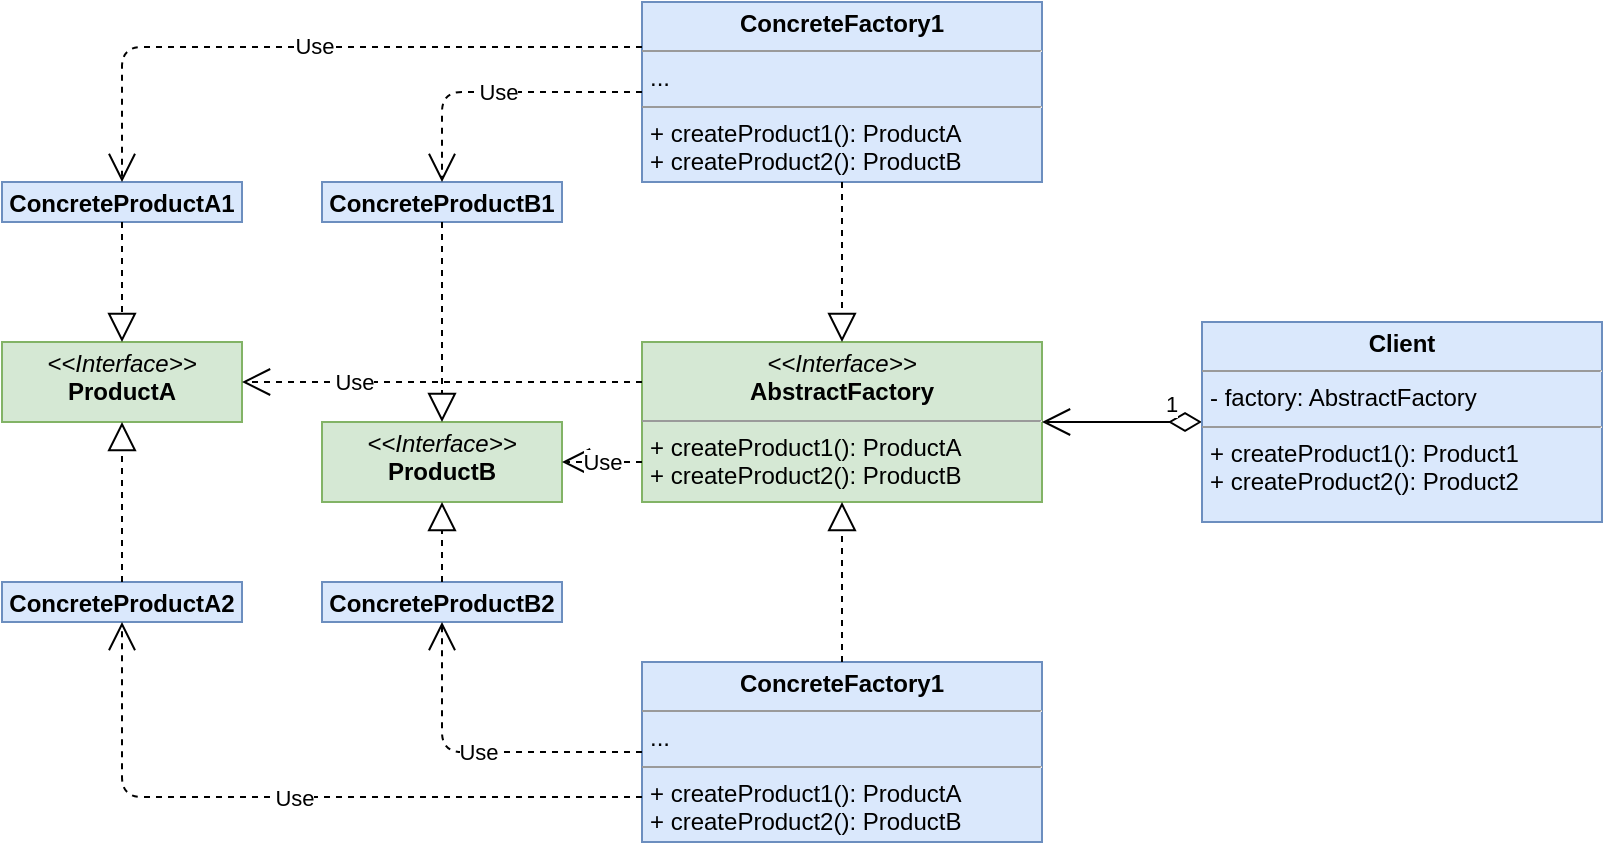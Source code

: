 <mxfile version="13.3.9" type="device"><diagram id="xpNCEllNsQLDVbC8731S" name="Page-1"><mxGraphModel dx="1185" dy="685" grid="1" gridSize="10" guides="1" tooltips="1" connect="1" arrows="1" fold="1" page="1" pageScale="1" pageWidth="827" pageHeight="1169" math="0" shadow="0"><root><mxCell id="0"/><mxCell id="1" parent="0"/><mxCell id="zF5KzYK_4i-QdYbRNpKV-1" value="&lt;p style=&quot;margin: 0px ; margin-top: 4px ; text-align: center&quot;&gt;&lt;i&gt;&amp;lt;&amp;lt;Interface&amp;gt;&amp;gt;&lt;/i&gt;&lt;br&gt;&lt;b&gt;ProductA&lt;/b&gt;&lt;/p&gt;&lt;p style=&quot;margin: 0px ; margin-left: 4px&quot;&gt;&lt;br&gt;&lt;/p&gt;" style="verticalAlign=top;align=left;overflow=fill;fontSize=12;fontFamily=Helvetica;html=1;fillColor=#d5e8d4;strokeColor=#82b366;" vertex="1" parent="1"><mxGeometry x="14" y="190" width="120" height="40" as="geometry"/></mxCell><mxCell id="zF5KzYK_4i-QdYbRNpKV-2" value="&lt;p style=&quot;margin: 0px ; margin-top: 4px ; text-align: center&quot;&gt;&lt;i&gt;&amp;lt;&amp;lt;Interface&amp;gt;&amp;gt;&lt;/i&gt;&lt;br&gt;&lt;b&gt;AbstractFactory&lt;/b&gt;&lt;/p&gt;&lt;hr size=&quot;1&quot;&gt;&lt;p style=&quot;margin: 0px ; margin-left: 4px&quot;&gt;&lt;/p&gt;&lt;p style=&quot;margin: 0px ; margin-left: 4px&quot;&gt;+ createProduct1(): ProductA&lt;br&gt;+ createProduct2(): ProductB&lt;/p&gt;" style="verticalAlign=top;align=left;overflow=fill;fontSize=12;fontFamily=Helvetica;html=1;fillColor=#d5e8d4;strokeColor=#82b366;" vertex="1" parent="1"><mxGeometry x="334" y="190" width="200" height="80" as="geometry"/></mxCell><mxCell id="zF5KzYK_4i-QdYbRNpKV-4" value="&lt;p style=&quot;margin: 0px ; margin-top: 4px ; text-align: center&quot;&gt;&lt;b&gt;ConcreteFactory1&lt;/b&gt;&lt;/p&gt;&lt;hr size=&quot;1&quot;&gt;&lt;p style=&quot;margin: 0px ; margin-left: 4px&quot;&gt;...&lt;/p&gt;&lt;hr size=&quot;1&quot;&gt;&lt;p style=&quot;margin: 0px ; margin-left: 4px&quot;&gt;+ createProduct1(): ProductA&lt;br&gt;+ createProduct2(): ProductB&lt;br&gt;&lt;/p&gt;" style="verticalAlign=top;align=left;overflow=fill;fontSize=12;fontFamily=Helvetica;html=1;fillColor=#dae8fc;strokeColor=#6c8ebf;" vertex="1" parent="1"><mxGeometry x="334" y="20" width="200" height="90" as="geometry"/></mxCell><mxCell id="zF5KzYK_4i-QdYbRNpKV-5" value="" style="endArrow=block;dashed=1;endFill=0;endSize=12;html=1;entryX=0.5;entryY=0;entryDx=0;entryDy=0;exitX=0.5;exitY=1;exitDx=0;exitDy=0;" edge="1" parent="1" source="zF5KzYK_4i-QdYbRNpKV-4" target="zF5KzYK_4i-QdYbRNpKV-2"><mxGeometry width="160" relative="1" as="geometry"><mxPoint x="464" y="160" as="sourcePoint"/><mxPoint x="674" y="200" as="targetPoint"/></mxGeometry></mxCell><mxCell id="zF5KzYK_4i-QdYbRNpKV-6" value="&lt;p style=&quot;margin: 0px ; margin-top: 4px ; text-align: center&quot;&gt;&lt;b&gt;ConcreteFactory1&lt;/b&gt;&lt;/p&gt;&lt;hr size=&quot;1&quot;&gt;&lt;p style=&quot;margin: 0px ; margin-left: 4px&quot;&gt;...&lt;/p&gt;&lt;hr size=&quot;1&quot;&gt;&lt;p style=&quot;margin: 0px ; margin-left: 4px&quot;&gt;+ createProduct1(): ProductA&lt;br&gt;+ createProduct2(): ProductB&lt;br&gt;&lt;/p&gt;" style="verticalAlign=top;align=left;overflow=fill;fontSize=12;fontFamily=Helvetica;html=1;fillColor=#dae8fc;strokeColor=#6c8ebf;" vertex="1" parent="1"><mxGeometry x="334" y="350" width="200" height="90" as="geometry"/></mxCell><mxCell id="zF5KzYK_4i-QdYbRNpKV-7" value="" style="endArrow=block;dashed=1;endFill=0;endSize=12;html=1;entryX=0.5;entryY=1;entryDx=0;entryDy=0;exitX=0.5;exitY=0;exitDx=0;exitDy=0;" edge="1" parent="1" source="zF5KzYK_4i-QdYbRNpKV-6" target="zF5KzYK_4i-QdYbRNpKV-2"><mxGeometry width="160" relative="1" as="geometry"><mxPoint x="574" y="300" as="sourcePoint"/><mxPoint x="574" y="350" as="targetPoint"/></mxGeometry></mxCell><mxCell id="zF5KzYK_4i-QdYbRNpKV-10" value="1" style="endArrow=open;html=1;endSize=12;startArrow=diamondThin;startSize=14;startFill=0;align=left;verticalAlign=bottom;exitX=0;exitY=0.5;exitDx=0;exitDy=0;entryX=1;entryY=0.5;entryDx=0;entryDy=0;" edge="1" parent="1" source="zF5KzYK_4i-QdYbRNpKV-11" target="zF5KzYK_4i-QdYbRNpKV-2"><mxGeometry x="-0.5" relative="1" as="geometry"><mxPoint x="614" y="230" as="sourcePoint"/><mxPoint x="584" y="340" as="targetPoint"/><mxPoint as="offset"/></mxGeometry></mxCell><mxCell id="zF5KzYK_4i-QdYbRNpKV-11" value="&lt;p style=&quot;margin: 0px ; margin-top: 4px ; text-align: center&quot;&gt;&lt;b&gt;Client&lt;/b&gt;&lt;br&gt;&lt;/p&gt;&lt;hr size=&quot;1&quot;&gt;&lt;p style=&quot;margin: 0px ; margin-left: 4px&quot;&gt;- factory: AbstractFactory&lt;/p&gt;&lt;hr size=&quot;1&quot;&gt;&lt;p style=&quot;margin: 0px ; margin-left: 4px&quot;&gt;+ createProduct1(): Product1&lt;br&gt;+ createProduct2(): Product2&lt;br&gt;&lt;/p&gt;" style="verticalAlign=top;align=left;overflow=fill;fontSize=12;fontFamily=Helvetica;html=1;fillColor=#dae8fc;strokeColor=#6c8ebf;" vertex="1" parent="1"><mxGeometry x="614" y="180" width="200" height="100" as="geometry"/></mxCell><mxCell id="zF5KzYK_4i-QdYbRNpKV-15" value="&lt;p style=&quot;margin: 0px ; margin-top: 4px ; text-align: center&quot;&gt;&lt;i&gt;&amp;lt;&amp;lt;Interface&amp;gt;&amp;gt;&lt;/i&gt;&lt;br&gt;&lt;b&gt;ProductB&lt;/b&gt;&lt;/p&gt;&lt;p style=&quot;margin: 0px ; margin-left: 4px&quot;&gt;&lt;br&gt;&lt;/p&gt;" style="verticalAlign=top;align=left;overflow=fill;fontSize=12;fontFamily=Helvetica;html=1;fillColor=#d5e8d4;strokeColor=#82b366;" vertex="1" parent="1"><mxGeometry x="174" y="230" width="120" height="40" as="geometry"/></mxCell><mxCell id="zF5KzYK_4i-QdYbRNpKV-16" value="Use" style="endArrow=open;endSize=12;dashed=1;html=1;exitX=0;exitY=0.75;exitDx=0;exitDy=0;entryX=1;entryY=0.5;entryDx=0;entryDy=0;" edge="1" parent="1" source="zF5KzYK_4i-QdYbRNpKV-2" target="zF5KzYK_4i-QdYbRNpKV-15"><mxGeometry width="160" relative="1" as="geometry"><mxPoint x="214" y="160" as="sourcePoint"/><mxPoint x="374" y="160" as="targetPoint"/></mxGeometry></mxCell><mxCell id="zF5KzYK_4i-QdYbRNpKV-19" value="Use" style="endArrow=open;endSize=12;dashed=1;html=1;exitX=0;exitY=0.25;exitDx=0;exitDy=0;entryX=1;entryY=0.5;entryDx=0;entryDy=0;labelBorderColor=none;jumpStyle=none;" edge="1" parent="1" source="zF5KzYK_4i-QdYbRNpKV-2" target="zF5KzYK_4i-QdYbRNpKV-1"><mxGeometry x="0.44" width="160" relative="1" as="geometry"><mxPoint x="244" y="230" as="sourcePoint"/><mxPoint x="404" y="230" as="targetPoint"/><mxPoint as="offset"/></mxGeometry></mxCell><mxCell id="zF5KzYK_4i-QdYbRNpKV-22" value="&lt;p style=&quot;margin: 4px 0px 0px&quot;&gt;&lt;b&gt;ConcreteProductB1&lt;/b&gt;&lt;br&gt;&lt;/p&gt;" style="verticalAlign=middle;align=center;overflow=fill;fontSize=12;fontFamily=Helvetica;html=1;fillColor=#dae8fc;strokeColor=#6c8ebf;" vertex="1" parent="1"><mxGeometry x="174" y="110" width="120" height="20" as="geometry"/></mxCell><mxCell id="zF5KzYK_4i-QdYbRNpKV-23" value="&lt;p style=&quot;margin: 0px ; margin-top: 4px ; text-align: center&quot;&gt;&lt;b&gt;ConcreteProductA1&lt;/b&gt;&lt;/p&gt;" style="verticalAlign=top;align=left;overflow=fill;fontSize=12;fontFamily=Helvetica;html=1;fillColor=#dae8fc;strokeColor=#6c8ebf;" vertex="1" parent="1"><mxGeometry x="14" y="110" width="120" height="20" as="geometry"/></mxCell><mxCell id="zF5KzYK_4i-QdYbRNpKV-25" value="&lt;p style=&quot;margin: 4px 0px 0px&quot;&gt;&lt;b&gt;ConcreteProductB2&lt;/b&gt;&lt;br&gt;&lt;/p&gt;" style="verticalAlign=middle;align=center;overflow=fill;fontSize=12;fontFamily=Helvetica;html=1;fillColor=#dae8fc;strokeColor=#6c8ebf;" vertex="1" parent="1"><mxGeometry x="174" y="310" width="120" height="20" as="geometry"/></mxCell><mxCell id="zF5KzYK_4i-QdYbRNpKV-26" value="&lt;p style=&quot;margin: 0px ; margin-top: 4px ; text-align: center&quot;&gt;&lt;b&gt;ConcreteProductA2&lt;/b&gt;&lt;/p&gt;" style="verticalAlign=top;align=left;overflow=fill;fontSize=12;fontFamily=Helvetica;html=1;fillColor=#dae8fc;strokeColor=#6c8ebf;" vertex="1" parent="1"><mxGeometry x="14" y="310" width="120" height="20" as="geometry"/></mxCell><mxCell id="zF5KzYK_4i-QdYbRNpKV-27" value="Use" style="endArrow=open;endSize=12;dashed=1;html=1;entryX=0.5;entryY=1;entryDx=0;entryDy=0;exitX=0;exitY=0.5;exitDx=0;exitDy=0;edgeStyle=orthogonalEdgeStyle;" edge="1" parent="1" source="zF5KzYK_4i-QdYbRNpKV-6" target="zF5KzYK_4i-QdYbRNpKV-25"><mxGeometry width="160" relative="1" as="geometry"><mxPoint x="294" y="370" as="sourcePoint"/><mxPoint x="224" y="360" as="targetPoint"/></mxGeometry></mxCell><mxCell id="zF5KzYK_4i-QdYbRNpKV-28" value="Use" style="endArrow=open;endSize=12;dashed=1;html=1;entryX=0.5;entryY=1;entryDx=0;entryDy=0;exitX=0;exitY=0.75;exitDx=0;exitDy=0;edgeStyle=orthogonalEdgeStyle;" edge="1" parent="1" source="zF5KzYK_4i-QdYbRNpKV-6" target="zF5KzYK_4i-QdYbRNpKV-26"><mxGeometry width="160" relative="1" as="geometry"><mxPoint x="344" y="365" as="sourcePoint"/><mxPoint x="244" y="340" as="targetPoint"/></mxGeometry></mxCell><mxCell id="zF5KzYK_4i-QdYbRNpKV-29" value="" style="endArrow=block;dashed=1;endFill=0;endSize=12;html=1;entryX=0.5;entryY=1;entryDx=0;entryDy=0;exitX=0.5;exitY=0;exitDx=0;exitDy=0;" edge="1" parent="1" source="zF5KzYK_4i-QdYbRNpKV-25" target="zF5KzYK_4i-QdYbRNpKV-15"><mxGeometry width="160" relative="1" as="geometry"><mxPoint x="444" y="160" as="sourcePoint"/><mxPoint x="444" y="200" as="targetPoint"/></mxGeometry></mxCell><mxCell id="zF5KzYK_4i-QdYbRNpKV-30" value="" style="endArrow=block;dashed=1;endFill=0;endSize=12;html=1;entryX=0.5;entryY=1;entryDx=0;entryDy=0;exitX=0.5;exitY=0;exitDx=0;exitDy=0;" edge="1" parent="1" source="zF5KzYK_4i-QdYbRNpKV-26" target="zF5KzYK_4i-QdYbRNpKV-1"><mxGeometry width="160" relative="1" as="geometry"><mxPoint x="244" y="320" as="sourcePoint"/><mxPoint x="244" y="280" as="targetPoint"/></mxGeometry></mxCell><mxCell id="zF5KzYK_4i-QdYbRNpKV-31" value="" style="endArrow=block;dashed=1;endFill=0;endSize=12;html=1;entryX=0.5;entryY=0;entryDx=0;entryDy=0;exitX=0.5;exitY=1;exitDx=0;exitDy=0;" edge="1" parent="1" source="zF5KzYK_4i-QdYbRNpKV-22" target="zF5KzYK_4i-QdYbRNpKV-15"><mxGeometry width="160" relative="1" as="geometry"><mxPoint x="244" y="320" as="sourcePoint"/><mxPoint x="244" y="280" as="targetPoint"/></mxGeometry></mxCell><mxCell id="zF5KzYK_4i-QdYbRNpKV-32" value="" style="endArrow=block;dashed=1;endFill=0;endSize=12;html=1;entryX=0.5;entryY=0;entryDx=0;entryDy=0;exitX=0.5;exitY=1;exitDx=0;exitDy=0;" edge="1" parent="1" source="zF5KzYK_4i-QdYbRNpKV-23" target="zF5KzYK_4i-QdYbRNpKV-1"><mxGeometry width="160" relative="1" as="geometry"><mxPoint x="244" y="140" as="sourcePoint"/><mxPoint x="244" y="240" as="targetPoint"/></mxGeometry></mxCell><mxCell id="zF5KzYK_4i-QdYbRNpKV-33" value="Use" style="endArrow=open;endSize=12;dashed=1;html=1;entryX=0.5;entryY=0;entryDx=0;entryDy=0;exitX=0;exitY=0.5;exitDx=0;exitDy=0;edgeStyle=orthogonalEdgeStyle;" edge="1" parent="1" source="zF5KzYK_4i-QdYbRNpKV-4" target="zF5KzYK_4i-QdYbRNpKV-22"><mxGeometry width="160" relative="1" as="geometry"><mxPoint x="344" y="365" as="sourcePoint"/><mxPoint x="244" y="340" as="targetPoint"/></mxGeometry></mxCell><mxCell id="zF5KzYK_4i-QdYbRNpKV-34" value="Use" style="endArrow=open;endSize=12;dashed=1;html=1;entryX=0.5;entryY=0;entryDx=0;entryDy=0;exitX=0;exitY=0.25;exitDx=0;exitDy=0;edgeStyle=orthogonalEdgeStyle;" edge="1" parent="1" source="zF5KzYK_4i-QdYbRNpKV-4" target="zF5KzYK_4i-QdYbRNpKV-23"><mxGeometry width="160" relative="1" as="geometry"><mxPoint x="344" y="75" as="sourcePoint"/><mxPoint x="244" y="120" as="targetPoint"/></mxGeometry></mxCell></root></mxGraphModel></diagram></mxfile>